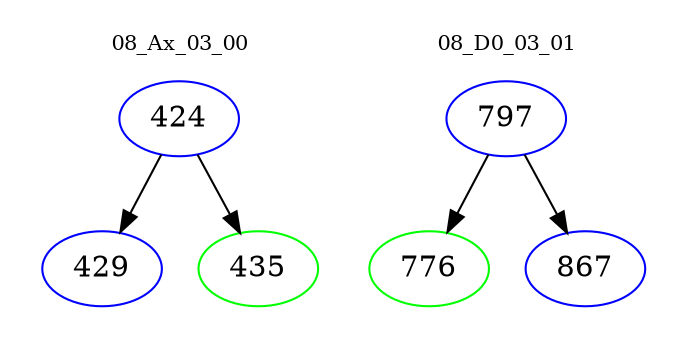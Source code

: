 digraph{
subgraph cluster_0 {
color = white
label = "08_Ax_03_00";
fontsize=10;
T0_424 [label="424", color="blue"]
T0_424 -> T0_429 [color="black"]
T0_429 [label="429", color="blue"]
T0_424 -> T0_435 [color="black"]
T0_435 [label="435", color="green"]
}
subgraph cluster_1 {
color = white
label = "08_D0_03_01";
fontsize=10;
T1_797 [label="797", color="blue"]
T1_797 -> T1_776 [color="black"]
T1_776 [label="776", color="green"]
T1_797 -> T1_867 [color="black"]
T1_867 [label="867", color="blue"]
}
}
